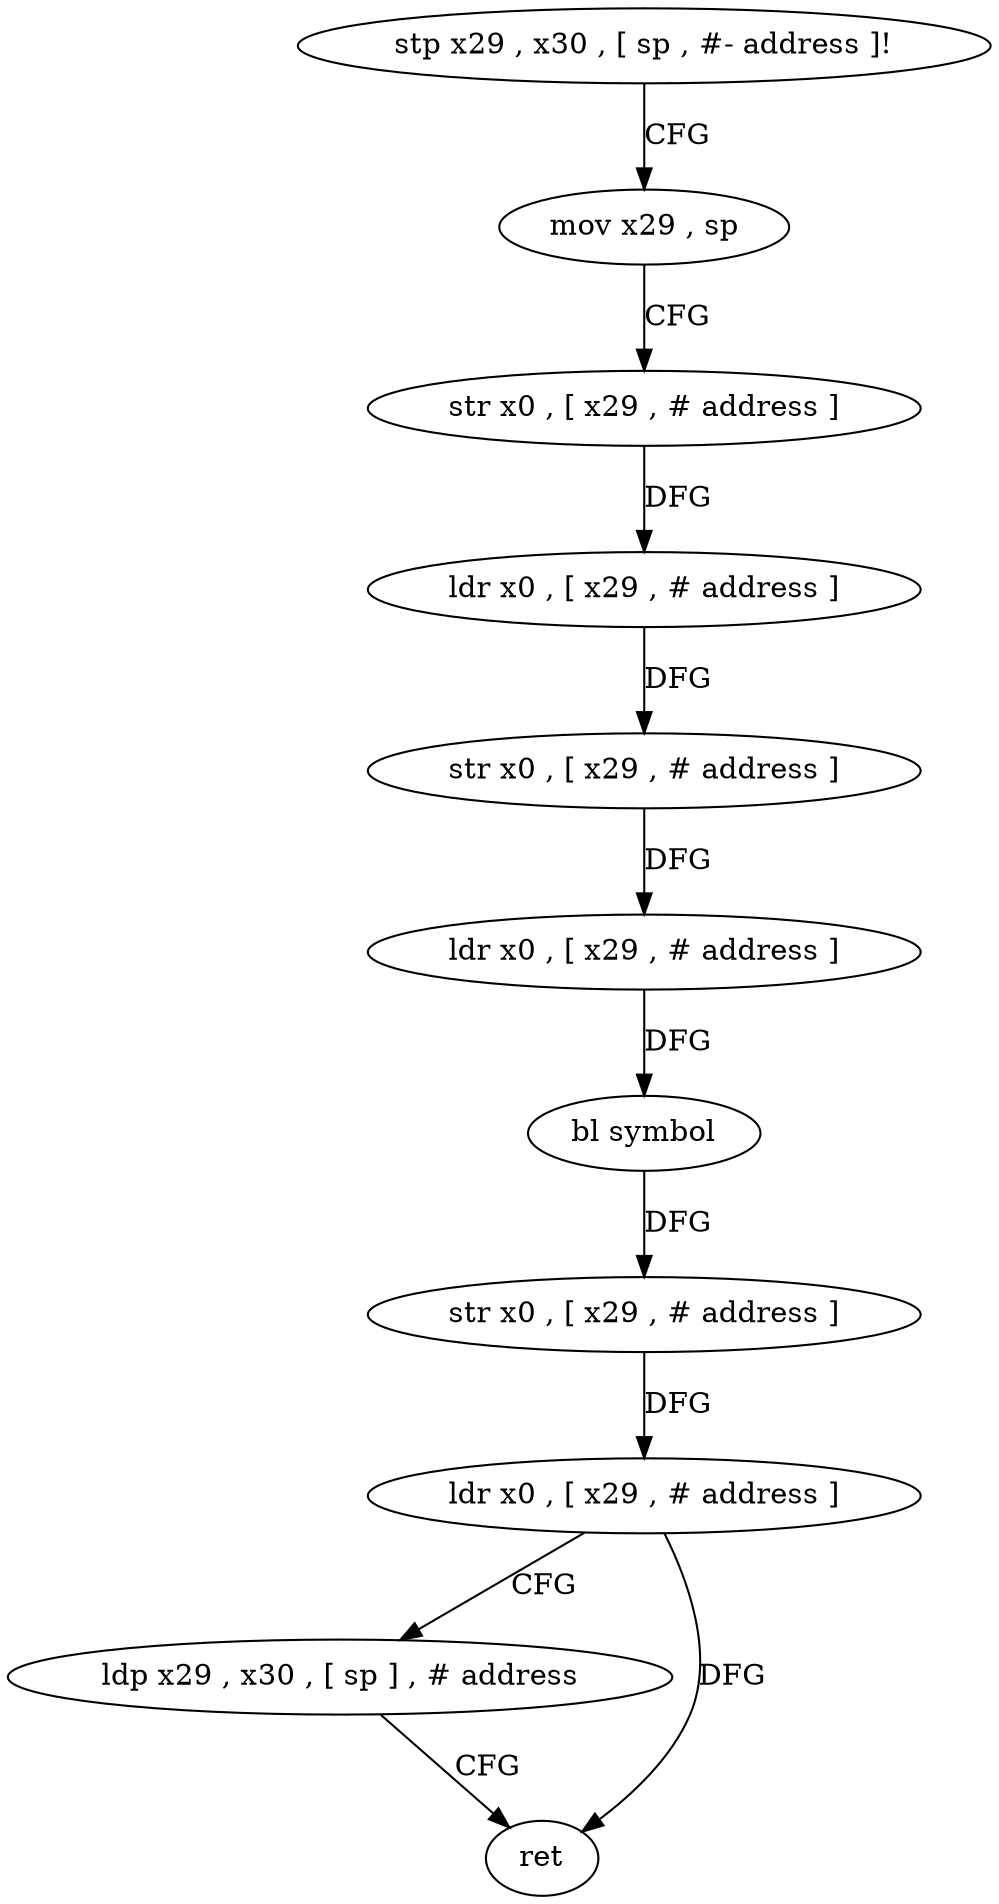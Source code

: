 digraph "func" {
"96360" [label = "stp x29 , x30 , [ sp , #- address ]!" ]
"96364" [label = "mov x29 , sp" ]
"96368" [label = "str x0 , [ x29 , # address ]" ]
"96372" [label = "ldr x0 , [ x29 , # address ]" ]
"96376" [label = "str x0 , [ x29 , # address ]" ]
"96380" [label = "ldr x0 , [ x29 , # address ]" ]
"96384" [label = "bl symbol" ]
"96388" [label = "str x0 , [ x29 , # address ]" ]
"96392" [label = "ldr x0 , [ x29 , # address ]" ]
"96396" [label = "ldp x29 , x30 , [ sp ] , # address" ]
"96400" [label = "ret" ]
"96360" -> "96364" [ label = "CFG" ]
"96364" -> "96368" [ label = "CFG" ]
"96368" -> "96372" [ label = "DFG" ]
"96372" -> "96376" [ label = "DFG" ]
"96376" -> "96380" [ label = "DFG" ]
"96380" -> "96384" [ label = "DFG" ]
"96384" -> "96388" [ label = "DFG" ]
"96388" -> "96392" [ label = "DFG" ]
"96392" -> "96396" [ label = "CFG" ]
"96392" -> "96400" [ label = "DFG" ]
"96396" -> "96400" [ label = "CFG" ]
}
